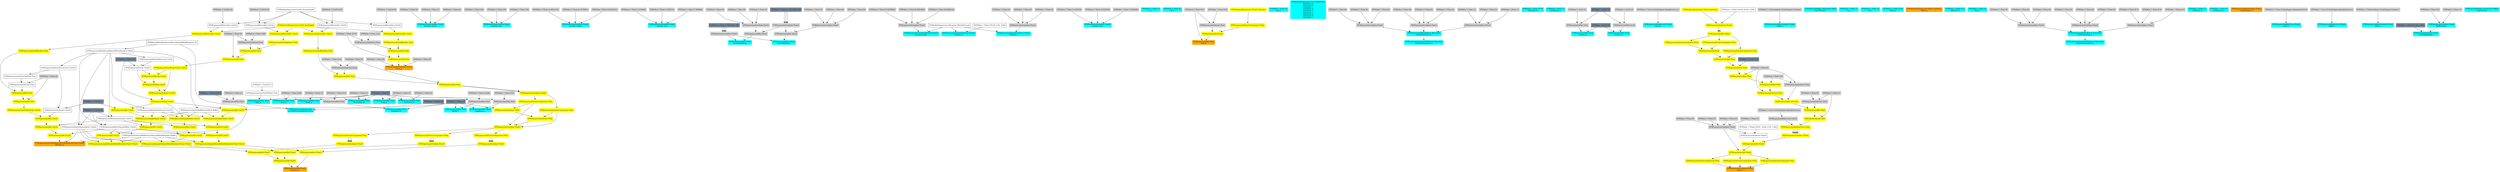 digraph G {
node0 [shape="box" color="cyan" style="filled" label="VFXExpressionMax Float
Rate_a"]
node1 [shape="box" label="VFXExpressionCastUintToFloat Float"]
node2 [shape="box" label="VFXValue`1 Uint32 (1)"]
node3 [shape="box" color="lightslategray" style="filled" label="VFXValue`1 Float (0)"]
node4 [shape="box" color="cyan" style="filled" label="VFXExpressionMax Float
Rate_a"]
node5 [shape="box" color="lightgray" style="filled" label="VFXValue`1 Float (250)"]
node6 [shape="box" color="cyan" style="filled" label="VFXExpressionCombine Float3
bounds_center"]
node7 [shape="box" color="lightgray" style="filled" label="VFXValue`1 Float (0)"]
node8 [shape="box" color="lightgray" style="filled" label="VFXValue`1 Float (1)"]
node9 [shape="box" color="lightgray" style="filled" label="VFXValue`1 Float (0)"]
node10 [shape="box" color="cyan" style="filled" label="VFXExpressionCombine Float3
bounds_size"]
node11 [shape="box" color="lightgray" style="filled" label="VFXValue`1 Float (10)"]
node12 [shape="box" color="lightgray" style="filled" label="VFXValue`1 Float (10)"]
node13 [shape="box" color="lightgray" style="filled" label="VFXValue`1 Float (10)"]
node14 [shape="box" color="cyan" style="filled" label="VFXExpressionCombine Float3
bounds_center"]
node15 [shape="box" color="lightgray" style="filled" label="VFXValue`1 Float (-0.4051151)"]
node16 [shape="box" color="lightgray" style="filled" label="VFXValue`1 Float (0.7479911)"]
node17 [shape="box" color="lightgray" style="filled" label="VFXValue`1 Float (0.9542301)"]
node18 [shape="box" color="cyan" style="filled" label="VFXExpressionCombine Float3
bounds_size"]
node19 [shape="box" color="lightgray" style="filled" label="VFXValue`1 Float (1.210426)"]
node20 [shape="box" color="lightgray" style="filled" label="VFXValue`1 Float (1.765721)"]
node21 [shape="box" color="lightgray" style="filled" label="VFXValue`1 Float (7.389948)"]
node22 [shape="box" color="cyan" style="filled" label="VFXExpressionMin Float3
boundsPadding"]
node23 [shape="box" color="lightgray" style="filled" label="VFXExpressionMax Float3"]
node24 [shape="box" color="lightgray" style="filled" label="VFXExpressionCombine Float3"]
node25 [shape="box" color="lightgray" style="filled" label="VFXValue`1 Float (0)"]
node26 [shape="box" color="lightgray" style="filled" label="VFXValue`1 Float (0)"]
node27 [shape="box" color="lightgray" style="filled" label="VFXValue`1 Float (0)"]
node28 [shape="box" color="lightgray" style="filled" label="VFXExpressionCombine Float3"]
node29 [shape="box" color="lightslategray" style="filled" label="VFXValue`1 Float (-1.701412E+38)"]
node30 [shape="box" color="lightgray" style="filled" label="VFXExpressionCombine Float3"]
node31 [shape="box" color="lightslategray" style="filled" label="VFXValue`1 Float (1.701412E+38)"]
node32 [shape="box" color="cyan" style="filled" label="VFXExpressionTransformPosition Float3
bounds_center"]
node33 [shape="box" label="VFXBuiltInExpression Matrix4x4 (WorldToLocal)"]
node34 [shape="box" color="lightgray" style="filled" label="VFXExpressionCombine Float3"]
node35 [shape="box" color="lightgray" style="filled" label="VFXValue`1 Float (-0.3532964)"]
node36 [shape="box" color="lightgray" style="filled" label="VFXValue`1 Float (0.9503348)"]
node37 [shape="box" color="lightgray" style="filled" label="VFXValue`1 Float (0.9649019)"]
node38 [shape="box" color="cyan" style="filled" label="VFXExpressionCombine Float3
bounds_size"]
node39 [shape="box" color="lightgray" style="filled" label="VFXValue`1 Float (1.333453)"]
node40 [shape="box" color="lightgray" style="filled" label="VFXValue`1 Float (2.022429)"]
node41 [shape="box" color="lightgray" style="filled" label="VFXValue`1 Float (7.616938)"]
node42 [shape="box" color="cyan" style="filled" label="VFXExpressionMin Float3
boundsPadding"]
node43 [shape="box" color="lightgray" style="filled" label="VFXExpressionMax Float3"]
node44 [shape="box" color="lightgray" style="filled" label="VFXExpressionCombine Float3"]
node45 [shape="box" color="lightgray" style="filled" label="VFXValue`1 Float (0)"]
node46 [shape="box" color="lightgray" style="filled" label="VFXValue`1 Float (0)"]
node47 [shape="box" color="lightgray" style="filled" label="VFXValue`1 Float (0)"]
node48 [shape="box" color="cyan" style="filled" label="VFXValue`1 Float (3)
A_a"]
node49 [shape="box" color="cyan" style="filled" label="VFXValue`1 Float (5)
B_a"]
node50 [shape="box" color="orange" style="filled" label="VFXExpressionAdd Float
Size_b"]
node51 [shape="box" color="lightgray" style="filled" label="VFXValue`1 Float (0.2)"]
node52 [shape="box" color="yellow" style="filled" label="VFXExpressionMul Float"]
node53 [shape="box" color="yellow" style="filled" label="VFXExpressionExtractComponent Float"]
node54 [shape="box" color="yellow" style="filled" label="VFXAttributeExpression Float3 (velocity)"]
node55 [shape="box" color="lightgray" style="filled" label="VFXExpressionSubtract Float"]
node56 [shape="box" color="lightgray" style="filled" label="VFXValue`1 Float (0.6)"]
node57 [shape="box" color="cyan" style="filled" label="VFXValue`1 Float (2)
Size_c"]
node58 [shape="box" color="orange" style="filled" label="VFXExpressionSampleSkinnedMeshRendererFloat3 Float3
Position_d"]
node59 [shape="box" label="VFXExpressionVertexBufferFromSkinnedMeshRenderer Buffer"]
node60 [shape="box" label="VFXSkinnedMeshRendererValue SkinnedMeshRenderer (0)"]
node61 [shape="box" label="VFXExpressionMeshChannelInfos Uint32"]
node62 [shape="box" label="VFXExpressionMeshFromSkinnedMeshRenderer Mesh"]
node63 [shape="box" color="lightslategray" style="filled" label="VFXValue`1 Uint32 (0)"]
node64 [shape="box" color="yellow" style="filled" label="VFXExpressionAdd Uint32"]
node65 [shape="box" color="yellow" style="filled" label="VFXExpressionMul Uint32"]
node66 [shape="box" color="yellow" style="filled" label="VFXExpressionMin Uint32"]
node67 [shape="box" color="yellow" style="filled" label="VFXExpressionCastFloatToUint Uint32"]
node68 [shape="box" color="yellow" style="filled" label="VFXExpressionAdd Float"]
node69 [shape="box" color="lightgray" style="filled" label="VFXValue`1 Float (0)"]
node70 [shape="box" color="yellow" style="filled" label="VFXExpressionMul Float"]
node71 [shape="box" color="yellow" style="filled" label="VFXExpressionFixedRandom Float"]
node72 [shape="box" color="yellow" style="filled" label="VFXExpressionBitwiseXor Uint32"]
node73 [shape="box" color="yellow" style="filled" label="VFXAttributeExpression Uint32 (particleId)"]
node74 [shape="box" label="VFXExpressionBitwiseXor Uint32"]
node75 [shape="box" color="lightgray" style="filled" label="VFXValue`1 Uint32 (0)"]
node76 [shape="box" label="VFXBuiltInExpression Uint32 (SystemSeed)"]
node77 [shape="box" label="VFXExpressionSubtract Float"]
node78 [shape="box" label="VFXExpressionCastUintToFloat Float"]
node79 [shape="box" label="VFXExpressionMeshVertexCount Uint32"]
node80 [shape="box" label="VFXExpressionSubtract Uint32"]
node81 [shape="box" color="lightslategray" style="filled" label="VFXValue`1 Uint32 (1)"]
node82 [shape="box" label="VFXExpressionMeshVertexStride Uint32"]
node83 [shape="box" label="VFXExpressionMeshChannelOffset Uint32"]
node84 [shape="box" color="orange" style="filled" label="VFXExpressionCombine Float3
Force_a"]
node85 [shape="box" color="lightgray" style="filled" label="VFXValue`1 Float (0)"]
node86 [shape="box" color="yellow" style="filled" label="VFXExpressionAdd Float"]
node87 [shape="box" color="lightgray" style="filled" label="VFXValue`1 Float (0.75)"]
node88 [shape="box" color="yellow" style="filled" label="VFXExpressionMul Float"]
node89 [shape="box" color="yellow" style="filled" label="VFXExpressionFixedRandom Float"]
node90 [shape="box" color="yellow" style="filled" label="VFXExpressionBitwiseXor Uint32"]
node91 [shape="box" label="VFXExpressionBitwiseXor Uint32"]
node92 [shape="box" color="lightgray" style="filled" label="VFXValue`1 Uint32 (0)"]
node93 [shape="box" color="lightgray" style="filled" label="VFXExpressionSubtract Float"]
node94 [shape="box" color="lightgray" style="filled" label="VFXValue`1 Float (1.5)"]
node95 [shape="box" color="lightgray" style="filled" label="VFXValue`1 Float (0)"]
node96 [shape="box" color="cyan" style="filled" label="VFXBuiltInExpression Float (DeltaTime)
deltaTime_a
deltaTime_b
deltaTime_c
deltaTime_d
deltaTime_b
deltaTime_c
deltaTime_a
deltaTime_b
deltaTime_c"]
node97 [shape="box" color="cyan" style="filled" label="VFXExpressionInverseTRSMatrix Matrix4x4
InvFieldTransform_b"]
node98 [shape="box" color="cyan" style="filled" label="VFXExpressionTRSToMatrix Matrix4x4
FieldTransform_b"]
node99 [shape="box" color="lightgray" style="filled" label="VFXExpressionCombine Float3"]
node100 [shape="box" color="lightgray" style="filled" label="VFXValue`1 Float (0)"]
node101 [shape="box" color="lightgray" style="filled" label="VFXValue`1 Float (0)"]
node102 [shape="box" color="lightgray" style="filled" label="VFXValue`1 Float (0)"]
node103 [shape="box" color="lightgray" style="filled" label="VFXExpressionCombine Float3"]
node104 [shape="box" color="lightgray" style="filled" label="VFXValue`1 Float (0)"]
node105 [shape="box" color="lightgray" style="filled" label="VFXValue`1 Float (0)"]
node106 [shape="box" color="lightgray" style="filled" label="VFXValue`1 Float (0)"]
node107 [shape="box" color="lightgray" style="filled" label="VFXExpressionCombine Float3"]
node108 [shape="box" color="lightgray" style="filled" label="VFXValue`1 Float (1)"]
node109 [shape="box" color="lightgray" style="filled" label="VFXValue`1 Float (1)"]
node110 [shape="box" color="lightgray" style="filled" label="VFXValue`1 Float (1)"]
node111 [shape="box" color="cyan" style="filled" label="VFXValue`1 Float (0.75)
Intensity_b"]
node112 [shape="box" color="cyan" style="filled" label="VFXExpressionMax Float
Drag_b"]
node113 [shape="box" color="lightgray" style="filled" label="VFXValue`1 Float (1)"]
node114 [shape="box" color="cyan" style="filled" label="VFXValue`1 Float (1)
frequency_b"]
node115 [shape="box" color="cyan" style="filled" label="VFXExpressionMin Int32
octaves_b"]
node116 [shape="box" color="lightgray" style="filled" label="VFXExpressionMax Int32"]
node117 [shape="box" color="lightgray" style="filled" label="VFXValue`1 Int32 (1)"]
node118 [shape="box" color="lightslategray" style="filled" label="VFXValue`1 Int32 (1)"]
node119 [shape="box" color="lightslategray" style="filled" label="VFXValue`1 Int32 (8)"]
node120 [shape="box" color="cyan" style="filled" label="VFXExpressionMin Float
roughness_b"]
node121 [shape="box" color="lightgray" style="filled" label="VFXExpressionMax Float"]
node122 [shape="box" color="lightgray" style="filled" label="VFXValue`1 Float (0.5)"]
node123 [shape="box" color="lightslategray" style="filled" label="VFXValue`1 Float (1)"]
node124 [shape="box" color="cyan" style="filled" label="VFXExpressionMax Float
lacunarity_b"]
node125 [shape="box" color="lightgray" style="filled" label="VFXValue`1 Float (2)"]
node126 [shape="box" color="cyan" style="filled" label="VFXExpressionBakeCurve Float4
Size_b"]
node127 [shape="box" color="lightgray" style="filled" label="VFXValue`1 Curve (UnityEngine.AnimationCurve)"]
node128 [shape="box" color="orange" style="filled" label="VFXExpressionCombine Float3
Color_c"]
node129 [shape="box" color="yellow" style="filled" label="VFXExpressionExtractComponent Float"]
node130 [shape="box" color="yellow" style="filled" label="VFXExpressionAdd Float4"]
node131 [shape="box" color="lightgray" style="filled" label="VFXExpressionCombine Float4"]
node132 [shape="box" color="lightgray" style="filled" label="VFXValue`1 Float (0)"]
node133 [shape="box" color="lightgray" style="filled" label="VFXValue`1 Float (0)"]
node134 [shape="box" color="lightgray" style="filled" label="VFXValue`1 Float (0)"]
node135 [shape="box" color="lightgray" style="filled" label="VFXValue`1 Float (1)"]
node136 [shape="box" color="yellow" style="filled" label="VFXExpressionMul Float4"]
node137 [shape="box" color="yellow" style="filled" label="VFXExpressionCombine Float4"]
node138 [shape="box" color="yellow" style="filled" label="VFXExpressionSampleCurve Float"]
node139 [shape="box" color="lightgray" style="filled" label="VFXExpressionBakeCurve Float4"]
node140 [shape="box" color="lightgray" style="filled" label="VFXValue`1 Curve (UnityEngine.AnimationCurve)"]
node141 [shape="box" color="yellow" style="filled" label="VFXExpressionAdd Float"]
node142 [shape="box" color="lightgray" style="filled" label="VFXValue`1 Float (1)"]
node143 [shape="box" color="yellow" style="filled" label="VFXExpressionMul Float"]
node144 [shape="box" color="yellow" style="filled" label="VFXExpressionDivide Float"]
node145 [shape="box" color="yellow" style="filled" label="VFXExpressionSubtract Float"]
node146 [shape="box" color="yellow" style="filled" label="VFXExpressionMin Float"]
node147 [shape="box" color="yellow" style="filled" label="VFXExpressionMax Float"]
node148 [shape="box" color="yellow" style="filled" label="VFXExpressionPow Float"]
node149 [shape="box" color="yellow" style="filled" label="VFXExpressionAdd Float"]
node150 [shape="box" color="yellow" style="filled" label="VFXExpressionAdd Float"]
node151 [shape="box" color="yellow" style="filled" label="VFXExpressionExtractComponent Float"]
node152 [shape="box" color="yellow" style="filled" label="VFXExpressionMul Float3"]
node153 [shape="box" color="yellow" style="filled" label="VFXExpressionSubtract Float3"]
node154 [shape="box" color="yellow" style="filled" label="VFXAttributeExpression Float3 (position)"]
node155 [shape="box" label="VFXValue`1 Float3 ((0.00, 26.00, 0.00))"]
node156 [shape="box" color="yellow" style="filled" label="VFXExpressionExtractComponent Float"]
node157 [shape="box" color="yellow" style="filled" label="VFXExpressionExtractComponent Float"]
node158 [shape="box" color="lightslategray" style="filled" label="VFXValue`1 Float (0.5)"]
node159 [shape="box" color="lightgray" style="filled" label="VFXValue`1 Float (0)"]
node160 [shape="box" color="lightgray" style="filled" label="VFXValue`1 Float (25)"]
node161 [shape="box" color="lightgray" style="filled" label="VFXExpressionSubtract Float"]
node162 [shape="box" color="lightgray" style="filled" label="VFXExpressionSubtract Float"]
node163 [shape="box" color="lightgray" style="filled" label="VFXValue`1 Float (0)"]
node164 [shape="box" label="VFXExpressionSubtract Float4"]
node165 [shape="box" label="VFXValue`1 Float4 ((4.67, 10.68, 0.55, 1.00))"]
node166 [shape="box" color="yellow" style="filled" label="VFXExpressionExtractComponent Float"]
node167 [shape="box" color="yellow" style="filled" label="VFXExpressionExtractComponent Float"]
node168 [shape="box" color="cyan" style="filled" label="VFXExpressionBakeGradient Float2
Color_d"]
node169 [shape="box" color="lightgray" style="filled" label="VFXValue`1 ColorGradient (UnityEngine.Gradient)"]
node170 [shape="box" color="cyan" style="filled" label="VFXExpressionDivide Float
invSoftParticlesFadeDistance"]
node171 [shape="box" color="lightgray" style="filled" label="VFXExpressionMax Float"]
node172 [shape="box" color="lightgray" style="filled" label="VFXValue`1 Float (5)"]
node173 [shape="box" color="lightslategray" style="filled" label="VFXValue`1 Float (0.001)"]
node174 [shape="box" color="cyan" style="filled" label="VFXTexture2DValue Texture2D (926)
mainTexture"]
node175 [shape="box" color="cyan" style="filled" label="VFXValue`1 Float (1)
A_a"]
node176 [shape="box" color="cyan" style="filled" label="VFXValue`1 Float (2)
B_a"]
node177 [shape="box" color="orange" style="filled" label="VFXExpressionAdd Float3
Position_a"]
node178 [shape="box" color="yellow" style="filled" label="VFXExpressionAdd Float3"]
node179 [shape="box" color="yellow" style="filled" label="VFXExpressionMul Float3"]
node180 [shape="box" color="yellow" style="filled" label="VFXExpressionSampleSkinnedMeshRendererFloat3 Float3"]
node181 [shape="box" color="yellow" style="filled" label="VFXExpressionAdd Uint32"]
node182 [shape="box" color="yellow" style="filled" label="VFXExpressionMul Uint32"]
node183 [shape="box" color="yellow" style="filled" label="VFXExpressionSampleIndex Uint32"]
node184 [shape="box" label="VFXExpressionIndexBufferFromMesh Buffer"]
node185 [shape="box" color="yellow" style="filled" label="VFXExpressionMul Uint32"]
node186 [shape="box" color="yellow" style="filled" label="VFXExpressionSubtract Uint32"]
node187 [shape="box" color="yellow" style="filled" label="VFXExpressionCastFloatToUint Uint32"]
node188 [shape="box" color="yellow" style="filled" label="VFXExpressionAdd Float"]
node189 [shape="box" color="lightgray" style="filled" label="VFXValue`1 Float (0)"]
node190 [shape="box" color="yellow" style="filled" label="VFXExpressionMul Float"]
node191 [shape="box" color="yellow" style="filled" label="VFXExpressionFixedRandom Float"]
node192 [shape="box" color="yellow" style="filled" label="VFXExpressionBitwiseXor Uint32"]
node193 [shape="box" label="VFXExpressionBitwiseXor Uint32"]
node194 [shape="box" color="lightgray" style="filled" label="VFXValue`1 Uint32 (0)"]
node195 [shape="box" color="lightgray" style="filled" label="VFXExpressionSubtract Float"]
node196 [shape="box" color="lightgray" style="filled" label="VFXValue`1 Float (548)"]
node197 [shape="box" color="yellow" style="filled" label="VFXExpressionMul Uint32"]
node198 [shape="box" color="yellow" style="filled" label="VFXExpressionDivide Uint32"]
node199 [shape="box" label="VFXExpressionDivide Uint32"]
node200 [shape="box" label="VFXExpressionMeshIndexCount Uint32"]
node201 [shape="box" color="lightslategray" style="filled" label="VFXValue`1 Uint32 (3)"]
node202 [shape="box" label="VFXExpressionMeshIndexFormat Uint32"]
node203 [shape="box" color="yellow" style="filled" label="VFXExpressionCombine Float3"]
node204 [shape="box" color="yellow" style="filled" label="VFXExpressionExtractComponent Float"]
node205 [shape="box" color="yellow" style="filled" label="VFXExpressionCombine Float3"]
node206 [shape="box" color="yellow" style="filled" label="VFXExpressionExtractComponent Float"]
node207 [shape="box" color="yellow" style="filled" label="VFXExpressionCombine Float2"]
node208 [shape="box" color="yellow" style="filled" label="VFXExpressionAdd Float"]
node209 [shape="box" color="lightgray" style="filled" label="VFXValue`1 Float (0)"]
node210 [shape="box" color="yellow" style="filled" label="VFXExpressionMul Float"]
node211 [shape="box" color="yellow" style="filled" label="VFXExpressionFixedRandom Float"]
node212 [shape="box" color="yellow" style="filled" label="VFXExpressionBitwiseXor Uint32"]
node213 [shape="box" label="VFXExpressionBitwiseXor Uint32"]
node214 [shape="box" color="lightgray" style="filled" label="VFXValue`1 Uint32 (15)"]
node215 [shape="box" color="lightgray" style="filled" label="VFXExpressionSubtract Float"]
node216 [shape="box" color="lightgray" style="filled" label="VFXValue`1 Float (0.8)"]
node217 [shape="box" color="yellow" style="filled" label="VFXExpressionExtractComponent Float"]
node218 [shape="box" color="yellow" style="filled" label="VFXExpressionSubtract Float"]
node219 [shape="box" color="yellow" style="filled" label="VFXExpressionSubtract Float"]
node220 [shape="box" color="yellow" style="filled" label="VFXExpressionMul Float3"]
node221 [shape="box" color="yellow" style="filled" label="VFXExpressionSampleSkinnedMeshRendererFloat3 Float3"]
node222 [shape="box" color="yellow" style="filled" label="VFXExpressionAdd Uint32"]
node223 [shape="box" color="yellow" style="filled" label="VFXExpressionMul Uint32"]
node224 [shape="box" color="yellow" style="filled" label="VFXExpressionSampleIndex Uint32"]
node225 [shape="box" color="yellow" style="filled" label="VFXExpressionAdd Uint32"]
node226 [shape="box" color="yellow" style="filled" label="VFXExpressionCombine Float3"]
node227 [shape="box" color="yellow" style="filled" label="VFXExpressionExtractComponent Float"]
node228 [shape="box" color="yellow" style="filled" label="VFXExpressionMul Float3"]
node229 [shape="box" color="yellow" style="filled" label="VFXExpressionSampleSkinnedMeshRendererFloat3 Float3"]
node230 [shape="box" color="yellow" style="filled" label="VFXExpressionAdd Uint32"]
node231 [shape="box" color="yellow" style="filled" label="VFXExpressionMul Uint32"]
node232 [shape="box" color="yellow" style="filled" label="VFXExpressionSampleIndex Uint32"]
node233 [shape="box" color="yellow" style="filled" label="VFXExpressionAdd Uint32"]
node234 [shape="box" color="lightslategray" style="filled" label="VFXValue`1 Uint32 (2)"]
node235 [shape="box" color="yellow" style="filled" label="VFXExpressionCombine Float3"]
node236 [shape="box" color="yellow" style="filled" label="VFXExpressionExtractComponent Float"]
node237 [shape="box" color="cyan" style="filled" label="VFXValue`1 Float (150)
Rate_b"]
node238 [shape="box" color="orange" style="filled" label="VFXAttributeExpression Float3 (position)
Value_a"]
node239 [shape="box" color="cyan" style="filled" label="VFXExpressionTransformVector Float3
Velocity_b"]
node240 [shape="box" label="VFXValue`1 Float3 ((0.00, 3.00, 0.00))"]
node241 [shape="box" color="cyan" style="filled" label="VFXExpressionTransformVector Float3
Velocity_c"]
node242 [shape="box" color="lightgray" style="filled" label="VFXExpressionCombine Float3"]
node243 [shape="box" color="lightgray" style="filled" label="VFXValue`1 Float (0)"]
node244 [shape="box" color="lightgray" style="filled" label="VFXValue`1 Float (0)"]
node245 [shape="box" color="lightgray" style="filled" label="VFXValue`1 Float (0)"]
node246 [shape="box" color="cyan" style="filled" label="VFXExpressionMin Float
Blend_c"]
node247 [shape="box" color="lightgray" style="filled" label="VFXExpressionMax Float"]
node248 [shape="box" color="lightgray" style="filled" label="VFXValue`1 Float (0.236)"]
node249 [shape="box" color="cyan" style="filled" label="VFXValue`1 Float (0.5)
Lifetime_d"]
node250 [shape="box" color="cyan" style="filled" label="VFXValue`1 Float (3)
Size_e"]
node251 [shape="box" color="cyan" style="filled" label="VFXExpressionInverseTRSMatrix Matrix4x4
InvFieldTransform_a"]
node252 [shape="box" color="cyan" style="filled" label="VFXExpressionTRSToMatrix Matrix4x4
FieldTransform_a"]
node253 [shape="box" color="lightgray" style="filled" label="VFXExpressionCombine Float3"]
node254 [shape="box" color="lightgray" style="filled" label="VFXValue`1 Float (0)"]
node255 [shape="box" color="lightgray" style="filled" label="VFXValue`1 Float (0)"]
node256 [shape="box" color="lightgray" style="filled" label="VFXValue`1 Float (0)"]
node257 [shape="box" color="lightgray" style="filled" label="VFXExpressionCombine Float3"]
node258 [shape="box" color="lightgray" style="filled" label="VFXValue`1 Float (0)"]
node259 [shape="box" color="lightgray" style="filled" label="VFXValue`1 Float (0)"]
node260 [shape="box" color="lightgray" style="filled" label="VFXValue`1 Float (0)"]
node261 [shape="box" color="lightgray" style="filled" label="VFXExpressionCombine Float3"]
node262 [shape="box" color="lightgray" style="filled" label="VFXValue`1 Float (0.3)"]
node263 [shape="box" color="lightgray" style="filled" label="VFXValue`1 Float (0.3)"]
node264 [shape="box" color="lightgray" style="filled" label="VFXValue`1 Float (0.3)"]
node265 [shape="box" color="cyan" style="filled" label="VFXValue`1 Float (7)
Intensity_a"]
node266 [shape="box" color="cyan" style="filled" label="VFXExpressionMax Float
Drag_a"]
node267 [shape="box" color="lightgray" style="filled" label="VFXValue`1 Float (1)"]
node268 [shape="box" color="cyan" style="filled" label="VFXValue`1 Float (5)
frequency_a"]
node269 [shape="box" color="cyan" style="filled" label="VFXExpressionMin Int32
octaves_a"]
node270 [shape="box" color="lightgray" style="filled" label="VFXExpressionMax Int32"]
node271 [shape="box" color="lightgray" style="filled" label="VFXValue`1 Int32 (3)"]
node272 [shape="box" color="cyan" style="filled" label="VFXExpressionMin Float
roughness_a"]
node273 [shape="box" color="lightgray" style="filled" label="VFXExpressionMax Float"]
node274 [shape="box" color="lightgray" style="filled" label="VFXValue`1 Float (0.5)"]
node275 [shape="box" color="cyan" style="filled" label="VFXExpressionMax Float
lacunarity_a"]
node276 [shape="box" color="lightgray" style="filled" label="VFXValue`1 Float (2)"]
node277 [shape="box" color="orange" style="filled" label="VFXExpressionStripTangent Float3
stripTangent_a"]
node278 [shape="box" color="cyan" style="filled" label="VFXExpressionBakeCurve Float4
Size_b"]
node279 [shape="box" color="lightgray" style="filled" label="VFXValue`1 Curve (UnityEngine.AnimationCurve)"]
node280 [shape="box" color="cyan" style="filled" label="VFXExpressionBakeCurve Float4
Alpha_c"]
node281 [shape="box" color="lightgray" style="filled" label="VFXValue`1 Curve (UnityEngine.AnimationCurve)"]
node282 [shape="box" color="cyan" style="filled" label="VFXExpressionBakeGradient Float2
Color_e"]
node283 [shape="box" color="lightgray" style="filled" label="VFXValue`1 ColorGradient (UnityEngine.Gradient)"]
node284 [shape="box" color="cyan" style="filled" label="VFXExpressionCombine Float2
flipBookSize"]
node285 [shape="box" color="lightgray" style="filled" label="VFXValue`1 Float (15)"]
node286 [shape="box" color="lightgray" style="filled" label="VFXValue`1 Float (-4)"]
node287 [shape="box" color="cyan" style="filled" label="VFXExpressionDivide Float2
invFlipBookSize"]
node288 [shape="box" color="lightslategray" style="filled" label="VFXValue`1 Float2 ((1.00, 1.00))"]
node289 [shape="box" color="cyan" style="filled" label="VFXTexture2DValue Texture2D (33982)
mainTexture"]
node1 -> node0 [headlabel="0"]
node3 -> node0 [headlabel="1"]
node2 -> node1 
node5 -> node4 [headlabel="0"]
node3 -> node4 [headlabel="1"]
node7 -> node6 [headlabel="0"]
node8 -> node6 [headlabel="1"]
node9 -> node6 [headlabel="2"]
node11 -> node10 [headlabel="0"]
node12 -> node10 [headlabel="1"]
node13 -> node10 [headlabel="2"]
node15 -> node14 [headlabel="0"]
node16 -> node14 [headlabel="1"]
node17 -> node14 [headlabel="2"]
node19 -> node18 [headlabel="0"]
node20 -> node18 [headlabel="1"]
node21 -> node18 [headlabel="2"]
node23 -> node22 [headlabel="0"]
node30 -> node22 [headlabel="1"]
node24 -> node23 [headlabel="0"]
node28 -> node23 [headlabel="1"]
node25 -> node24 [headlabel="0"]
node26 -> node24 [headlabel="1"]
node27 -> node24 [headlabel="2"]
node29 -> node28 [headlabel="0"]
node29 -> node28 [headlabel="1"]
node29 -> node28 [headlabel="2"]
node31 -> node30 [headlabel="0"]
node31 -> node30 [headlabel="1"]
node31 -> node30 [headlabel="2"]
node33 -> node32 [headlabel="0"]
node34 -> node32 [headlabel="1"]
node35 -> node34 [headlabel="0"]
node36 -> node34 [headlabel="1"]
node37 -> node34 [headlabel="2"]
node39 -> node38 [headlabel="0"]
node40 -> node38 [headlabel="1"]
node41 -> node38 [headlabel="2"]
node43 -> node42 [headlabel="0"]
node30 -> node42 [headlabel="1"]
node44 -> node43 [headlabel="0"]
node28 -> node43 [headlabel="1"]
node45 -> node44 [headlabel="0"]
node46 -> node44 [headlabel="1"]
node47 -> node44 [headlabel="2"]
node51 -> node50 [headlabel="0"]
node52 -> node50 [headlabel="1"]
node53 -> node52 [headlabel="0"]
node55 -> node52 [headlabel="1"]
node54 -> node53 
node56 -> node55 [headlabel="0"]
node51 -> node55 [headlabel="1"]
node59 -> node58 [headlabel="0"]
node64 -> node58 [headlabel="1"]
node61 -> node58 [headlabel="2"]
node60 -> node59 [headlabel="0"]
node61 -> node59 [headlabel="1"]
node62 -> node61 [headlabel="0"]
node63 -> node61 [headlabel="1"]
node60 -> node62 
node65 -> node64 [headlabel="0"]
node83 -> node64 [headlabel="1"]
node66 -> node65 [headlabel="0"]
node82 -> node65 [headlabel="1"]
node67 -> node66 [headlabel="0"]
node80 -> node66 [headlabel="1"]
node68 -> node67 
node69 -> node68 [headlabel="0"]
node70 -> node68 [headlabel="1"]
node71 -> node70 [headlabel="0"]
node77 -> node70 [headlabel="1"]
node72 -> node71 
node73 -> node72 [headlabel="0"]
node74 -> node72 [headlabel="1"]
node75 -> node74 [headlabel="0"]
node76 -> node74 [headlabel="1"]
node78 -> node77 [headlabel="0"]
node69 -> node77 [headlabel="1"]
node79 -> node78 
node62 -> node79 
node79 -> node80 [headlabel="0"]
node81 -> node80 [headlabel="1"]
node62 -> node82 [headlabel="0"]
node63 -> node82 [headlabel="1"]
node62 -> node83 [headlabel="0"]
node63 -> node83 [headlabel="1"]
node85 -> node84 [headlabel="0"]
node86 -> node84 [headlabel="1"]
node95 -> node84 [headlabel="2"]
node87 -> node86 [headlabel="0"]
node88 -> node86 [headlabel="1"]
node89 -> node88 [headlabel="0"]
node93 -> node88 [headlabel="1"]
node90 -> node89 
node73 -> node90 [headlabel="0"]
node91 -> node90 [headlabel="1"]
node92 -> node91 [headlabel="0"]
node76 -> node91 [headlabel="1"]
node94 -> node93 [headlabel="0"]
node87 -> node93 [headlabel="1"]
node98 -> node97 
node99 -> node98 [headlabel="0"]
node103 -> node98 [headlabel="1"]
node107 -> node98 [headlabel="2"]
node100 -> node99 [headlabel="0"]
node101 -> node99 [headlabel="1"]
node102 -> node99 [headlabel="2"]
node104 -> node103 [headlabel="0"]
node105 -> node103 [headlabel="1"]
node106 -> node103 [headlabel="2"]
node108 -> node107 [headlabel="0"]
node109 -> node107 [headlabel="1"]
node110 -> node107 [headlabel="2"]
node113 -> node112 [headlabel="0"]
node3 -> node112 [headlabel="1"]
node116 -> node115 [headlabel="0"]
node119 -> node115 [headlabel="1"]
node117 -> node116 [headlabel="0"]
node118 -> node116 [headlabel="1"]
node121 -> node120 [headlabel="0"]
node123 -> node120 [headlabel="1"]
node122 -> node121 [headlabel="0"]
node3 -> node121 [headlabel="1"]
node125 -> node124 [headlabel="0"]
node3 -> node124 [headlabel="1"]
node127 -> node126 
node129 -> node128 [headlabel="0"]
node166 -> node128 [headlabel="1"]
node167 -> node128 [headlabel="2"]
node130 -> node129 
node131 -> node130 [headlabel="0"]
node136 -> node130 [headlabel="1"]
node132 -> node131 [headlabel="0"]
node133 -> node131 [headlabel="1"]
node134 -> node131 [headlabel="2"]
node135 -> node131 [headlabel="3"]
node137 -> node136 [headlabel="0"]
node164 -> node136 [headlabel="1"]
node138 -> node137 [headlabel="0"]
node138 -> node137 [headlabel="1"]
node138 -> node137 [headlabel="2"]
node138 -> node137 [headlabel="3"]
node139 -> node138 [headlabel="0"]
node141 -> node138 [headlabel="1"]
node140 -> node139 
node142 -> node141 [headlabel="0"]
node143 -> node141 [headlabel="1"]
node144 -> node143 [headlabel="0"]
node162 -> node143 [headlabel="1"]
node145 -> node144 [headlabel="0"]
node161 -> node144 [headlabel="1"]
node146 -> node145 [headlabel="0"]
node159 -> node145 [headlabel="1"]
node147 -> node146 [headlabel="0"]
node160 -> node146 [headlabel="1"]
node148 -> node147 [headlabel="0"]
node159 -> node147 [headlabel="1"]
node149 -> node148 [headlabel="0"]
node158 -> node148 [headlabel="1"]
node150 -> node149 [headlabel="0"]
node157 -> node149 [headlabel="1"]
node151 -> node150 [headlabel="0"]
node156 -> node150 [headlabel="1"]
node152 -> node151 
node153 -> node152 [headlabel="0"]
node153 -> node152 [headlabel="1"]
node154 -> node153 [headlabel="0"]
node155 -> node153 [headlabel="1"]
node152 -> node156 
node152 -> node157 
node160 -> node161 [headlabel="0"]
node159 -> node161 [headlabel="1"]
node163 -> node162 [headlabel="0"]
node142 -> node162 [headlabel="1"]
node165 -> node164 [headlabel="0"]
node131 -> node164 [headlabel="1"]
node130 -> node166 
node130 -> node167 
node169 -> node168 
node123 -> node170 [headlabel="0"]
node171 -> node170 [headlabel="1"]
node172 -> node171 [headlabel="0"]
node173 -> node171 [headlabel="1"]
node178 -> node177 [headlabel="0"]
node228 -> node177 [headlabel="1"]
node179 -> node178 [headlabel="0"]
node220 -> node178 [headlabel="1"]
node180 -> node179 [headlabel="0"]
node203 -> node179 [headlabel="1"]
node59 -> node180 [headlabel="0"]
node181 -> node180 [headlabel="1"]
node61 -> node180 [headlabel="2"]
node182 -> node181 [headlabel="0"]
node83 -> node181 [headlabel="1"]
node183 -> node182 [headlabel="0"]
node82 -> node182 [headlabel="1"]
node184 -> node183 [headlabel="0"]
node185 -> node183 [headlabel="1"]
node202 -> node183 [headlabel="2"]
node62 -> node184 
node186 -> node185 [headlabel="0"]
node201 -> node185 [headlabel="1"]
node187 -> node186 [headlabel="0"]
node197 -> node186 [headlabel="1"]
node188 -> node187 
node189 -> node188 [headlabel="0"]
node190 -> node188 [headlabel="1"]
node191 -> node190 [headlabel="0"]
node195 -> node190 [headlabel="1"]
node192 -> node191 
node73 -> node192 [headlabel="0"]
node193 -> node192 [headlabel="1"]
node194 -> node193 [headlabel="0"]
node76 -> node193 [headlabel="1"]
node196 -> node195 [headlabel="0"]
node189 -> node195 [headlabel="1"]
node198 -> node197 [headlabel="0"]
node199 -> node197 [headlabel="1"]
node187 -> node198 [headlabel="0"]
node199 -> node198 [headlabel="1"]
node200 -> node199 [headlabel="0"]
node201 -> node199 [headlabel="1"]
node62 -> node200 
node62 -> node202 
node204 -> node203 [headlabel="0"]
node204 -> node203 [headlabel="1"]
node204 -> node203 [headlabel="2"]
node205 -> node204 
node206 -> node205 [headlabel="0"]
node217 -> node205 [headlabel="1"]
node218 -> node205 [headlabel="2"]
node207 -> node206 
node208 -> node207 [headlabel="0"]
node208 -> node207 [headlabel="1"]
node209 -> node208 [headlabel="0"]
node210 -> node208 [headlabel="1"]
node211 -> node210 [headlabel="0"]
node215 -> node210 [headlabel="1"]
node212 -> node211 
node73 -> node212 [headlabel="0"]
node213 -> node212 [headlabel="1"]
node214 -> node213 [headlabel="0"]
node76 -> node213 [headlabel="1"]
node216 -> node215 [headlabel="0"]
node209 -> node215 [headlabel="1"]
node207 -> node217 
node219 -> node218 [headlabel="0"]
node217 -> node218 [headlabel="1"]
node123 -> node219 [headlabel="0"]
node206 -> node219 [headlabel="1"]
node221 -> node220 [headlabel="0"]
node226 -> node220 [headlabel="1"]
node59 -> node221 [headlabel="0"]
node222 -> node221 [headlabel="1"]
node61 -> node221 [headlabel="2"]
node223 -> node222 [headlabel="0"]
node83 -> node222 [headlabel="1"]
node224 -> node223 [headlabel="0"]
node82 -> node223 [headlabel="1"]
node184 -> node224 [headlabel="0"]
node225 -> node224 [headlabel="1"]
node202 -> node224 [headlabel="2"]
node185 -> node225 [headlabel="0"]
node81 -> node225 [headlabel="1"]
node227 -> node226 [headlabel="0"]
node227 -> node226 [headlabel="1"]
node227 -> node226 [headlabel="2"]
node205 -> node227 
node229 -> node228 [headlabel="0"]
node235 -> node228 [headlabel="1"]
node59 -> node229 [headlabel="0"]
node230 -> node229 [headlabel="1"]
node61 -> node229 [headlabel="2"]
node231 -> node230 [headlabel="0"]
node83 -> node230 [headlabel="1"]
node232 -> node231 [headlabel="0"]
node82 -> node231 [headlabel="1"]
node184 -> node232 [headlabel="0"]
node233 -> node232 [headlabel="1"]
node202 -> node232 [headlabel="2"]
node185 -> node233 [headlabel="0"]
node234 -> node233 [headlabel="1"]
node236 -> node235 [headlabel="0"]
node236 -> node235 [headlabel="1"]
node236 -> node235 [headlabel="2"]
node205 -> node236 
node33 -> node239 [headlabel="0"]
node240 -> node239 [headlabel="1"]
node33 -> node241 [headlabel="0"]
node242 -> node241 [headlabel="1"]
node243 -> node242 [headlabel="0"]
node244 -> node242 [headlabel="1"]
node245 -> node242 [headlabel="2"]
node247 -> node246 [headlabel="0"]
node123 -> node246 [headlabel="1"]
node248 -> node247 [headlabel="0"]
node3 -> node247 [headlabel="1"]
node252 -> node251 
node253 -> node252 [headlabel="0"]
node257 -> node252 [headlabel="1"]
node261 -> node252 [headlabel="2"]
node254 -> node253 [headlabel="0"]
node255 -> node253 [headlabel="1"]
node256 -> node253 [headlabel="2"]
node258 -> node257 [headlabel="0"]
node259 -> node257 [headlabel="1"]
node260 -> node257 [headlabel="2"]
node262 -> node261 [headlabel="0"]
node263 -> node261 [headlabel="1"]
node264 -> node261 [headlabel="2"]
node267 -> node266 [headlabel="0"]
node3 -> node266 [headlabel="1"]
node270 -> node269 [headlabel="0"]
node119 -> node269 [headlabel="1"]
node271 -> node270 [headlabel="0"]
node118 -> node270 [headlabel="1"]
node273 -> node272 [headlabel="0"]
node123 -> node272 [headlabel="1"]
node274 -> node273 [headlabel="0"]
node3 -> node273 [headlabel="1"]
node276 -> node275 [headlabel="0"]
node3 -> node275 [headlabel="1"]
node279 -> node278 
node281 -> node280 
node283 -> node282 
node285 -> node284 [headlabel="0"]
node286 -> node284 [headlabel="1"]
node288 -> node287 [headlabel="0"]
node284 -> node287 [headlabel="1"]
}
